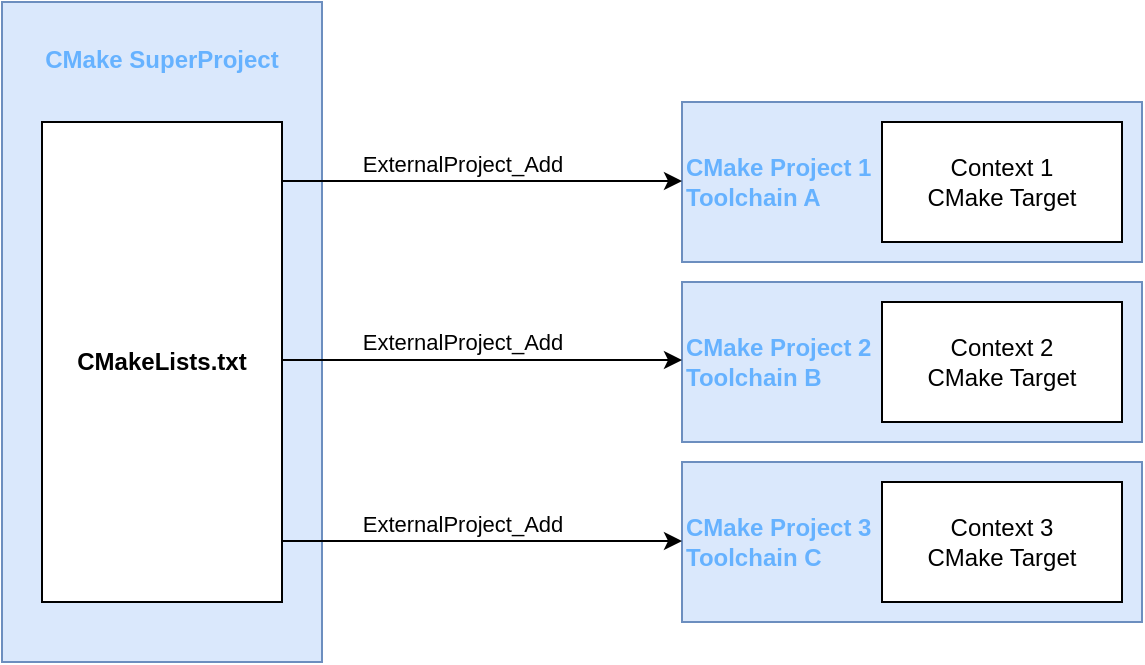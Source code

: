<mxfile version="21.6.1" type="device">
  <diagram name="Page-1" id="lt_AyD8toXFIPzZnjtGi">
    <mxGraphModel dx="1548" dy="902" grid="1" gridSize="10" guides="1" tooltips="1" connect="1" arrows="1" fold="1" page="1" pageScale="1" pageWidth="850" pageHeight="1100" math="0" shadow="0">
      <root>
        <mxCell id="0" />
        <mxCell id="1" parent="0" />
        <mxCell id="TthITXUgRPOgFHcjtO45-15" value="&lt;font color=&quot;#66b2ff&quot;&gt;&lt;b&gt;CMake Project 2&lt;br&gt;Toolchain B&lt;/b&gt;&lt;/font&gt;" style="rounded=0;whiteSpace=wrap;html=1;fillColor=#dae8fc;strokeColor=#6c8ebf;align=left;" parent="1" vertex="1">
          <mxGeometry x="380" y="180" width="230" height="80" as="geometry" />
        </mxCell>
        <mxCell id="TthITXUgRPOgFHcjtO45-16" value="&lt;font color=&quot;#66b2ff&quot;&gt;&lt;b&gt;CMake Project 3&lt;br&gt;Toolchain C&lt;/b&gt;&lt;/font&gt;" style="rounded=0;whiteSpace=wrap;html=1;fillColor=#dae8fc;strokeColor=#6c8ebf;align=left;" parent="1" vertex="1">
          <mxGeometry x="380" y="270" width="230" height="80" as="geometry" />
        </mxCell>
        <mxCell id="TthITXUgRPOgFHcjtO45-11" value="&lt;b style=&quot;border-color: var(--border-color);&quot;&gt;&lt;font color=&quot;#66b2ff&quot;&gt;CMake SuperProject&lt;br&gt;&lt;/font&gt;&lt;br&gt;&lt;br&gt;&lt;br&gt;&lt;br&gt;&lt;br&gt;&lt;br&gt;&lt;br&gt;&lt;br&gt;&lt;br&gt;&lt;br&gt;&lt;br&gt;&lt;br&gt;&lt;br&gt;&lt;br&gt;&lt;br&gt;&lt;br&gt;&lt;br&gt;&lt;br&gt;&lt;br style=&quot;border-color: var(--border-color);&quot;&gt;&lt;/b&gt;" style="rounded=0;whiteSpace=wrap;html=1;fillColor=#dae8fc;strokeColor=#6c8ebf;" parent="1" vertex="1">
          <mxGeometry x="40" y="40" width="160" height="330" as="geometry" />
        </mxCell>
        <mxCell id="TthITXUgRPOgFHcjtO45-1" value="&lt;b&gt;CMakeLists.txt&lt;br&gt;&lt;/b&gt;" style="rounded=0;whiteSpace=wrap;html=1;" parent="1" vertex="1">
          <mxGeometry x="60" y="100" width="120" height="240" as="geometry" />
        </mxCell>
        <mxCell id="TthITXUgRPOgFHcjtO45-2" value="&lt;font color=&quot;#66b2ff&quot;&gt;&lt;b&gt;CMake Project 1&lt;br&gt;Toolchain A&lt;/b&gt;&lt;/font&gt;" style="rounded=0;whiteSpace=wrap;html=1;fillColor=#dae8fc;strokeColor=#6c8ebf;align=left;" parent="1" vertex="1">
          <mxGeometry x="380" y="90" width="230" height="80" as="geometry" />
        </mxCell>
        <mxCell id="TthITXUgRPOgFHcjtO45-5" value="" style="endArrow=classic;html=1;rounded=0;exitX=1;exitY=0.5;exitDx=0;exitDy=0;entryX=0;entryY=0.5;entryDx=0;entryDy=0;" parent="1" edge="1">
          <mxGeometry width="50" height="50" relative="1" as="geometry">
            <mxPoint x="180" y="129.5" as="sourcePoint" />
            <mxPoint x="380" y="129.5" as="targetPoint" />
          </mxGeometry>
        </mxCell>
        <mxCell id="TthITXUgRPOgFHcjtO45-6" value="ExternalProject_Add" style="edgeLabel;html=1;align=center;verticalAlign=middle;resizable=0;points=[];" parent="TthITXUgRPOgFHcjtO45-5" vertex="1" connectable="0">
          <mxGeometry x="-0.322" y="1" relative="1" as="geometry">
            <mxPoint x="22" y="-8" as="offset" />
          </mxGeometry>
        </mxCell>
        <mxCell id="TthITXUgRPOgFHcjtO45-7" value="" style="endArrow=classic;html=1;rounded=0;exitX=1;exitY=0.5;exitDx=0;exitDy=0;entryX=0;entryY=0.5;entryDx=0;entryDy=0;" parent="1" edge="1">
          <mxGeometry width="50" height="50" relative="1" as="geometry">
            <mxPoint x="180" y="219" as="sourcePoint" />
            <mxPoint x="380" y="219" as="targetPoint" />
          </mxGeometry>
        </mxCell>
        <mxCell id="TthITXUgRPOgFHcjtO45-8" value="ExternalProject_Add" style="edgeLabel;html=1;align=center;verticalAlign=middle;resizable=0;points=[];" parent="TthITXUgRPOgFHcjtO45-7" vertex="1" connectable="0">
          <mxGeometry x="-0.322" y="1" relative="1" as="geometry">
            <mxPoint x="22" y="-8" as="offset" />
          </mxGeometry>
        </mxCell>
        <mxCell id="TthITXUgRPOgFHcjtO45-9" value="" style="endArrow=classic;html=1;rounded=0;exitX=1;exitY=0.5;exitDx=0;exitDy=0;entryX=0;entryY=0.5;entryDx=0;entryDy=0;" parent="1" edge="1">
          <mxGeometry width="50" height="50" relative="1" as="geometry">
            <mxPoint x="180" y="309.5" as="sourcePoint" />
            <mxPoint x="380" y="309.5" as="targetPoint" />
          </mxGeometry>
        </mxCell>
        <mxCell id="TthITXUgRPOgFHcjtO45-10" value="ExternalProject_Add" style="edgeLabel;html=1;align=center;verticalAlign=middle;resizable=0;points=[];" parent="TthITXUgRPOgFHcjtO45-9" vertex="1" connectable="0">
          <mxGeometry x="-0.322" y="1" relative="1" as="geometry">
            <mxPoint x="22" y="-8" as="offset" />
          </mxGeometry>
        </mxCell>
        <mxCell id="TthITXUgRPOgFHcjtO45-12" value="Context 1&lt;br&gt;CMake Target" style="rounded=0;whiteSpace=wrap;html=1;" parent="1" vertex="1">
          <mxGeometry x="480" y="100" width="120" height="60" as="geometry" />
        </mxCell>
        <mxCell id="TthITXUgRPOgFHcjtO45-13" value="Context 2&lt;br style=&quot;border-color: var(--border-color);&quot;&gt;CMake Target" style="rounded=0;whiteSpace=wrap;html=1;" parent="1" vertex="1">
          <mxGeometry x="480" y="190" width="120" height="60" as="geometry" />
        </mxCell>
        <mxCell id="TthITXUgRPOgFHcjtO45-14" value="Context 3&lt;br style=&quot;border-color: var(--border-color);&quot;&gt;CMake Target" style="rounded=0;whiteSpace=wrap;html=1;" parent="1" vertex="1">
          <mxGeometry x="480" y="280" width="120" height="60" as="geometry" />
        </mxCell>
      </root>
    </mxGraphModel>
  </diagram>
</mxfile>
